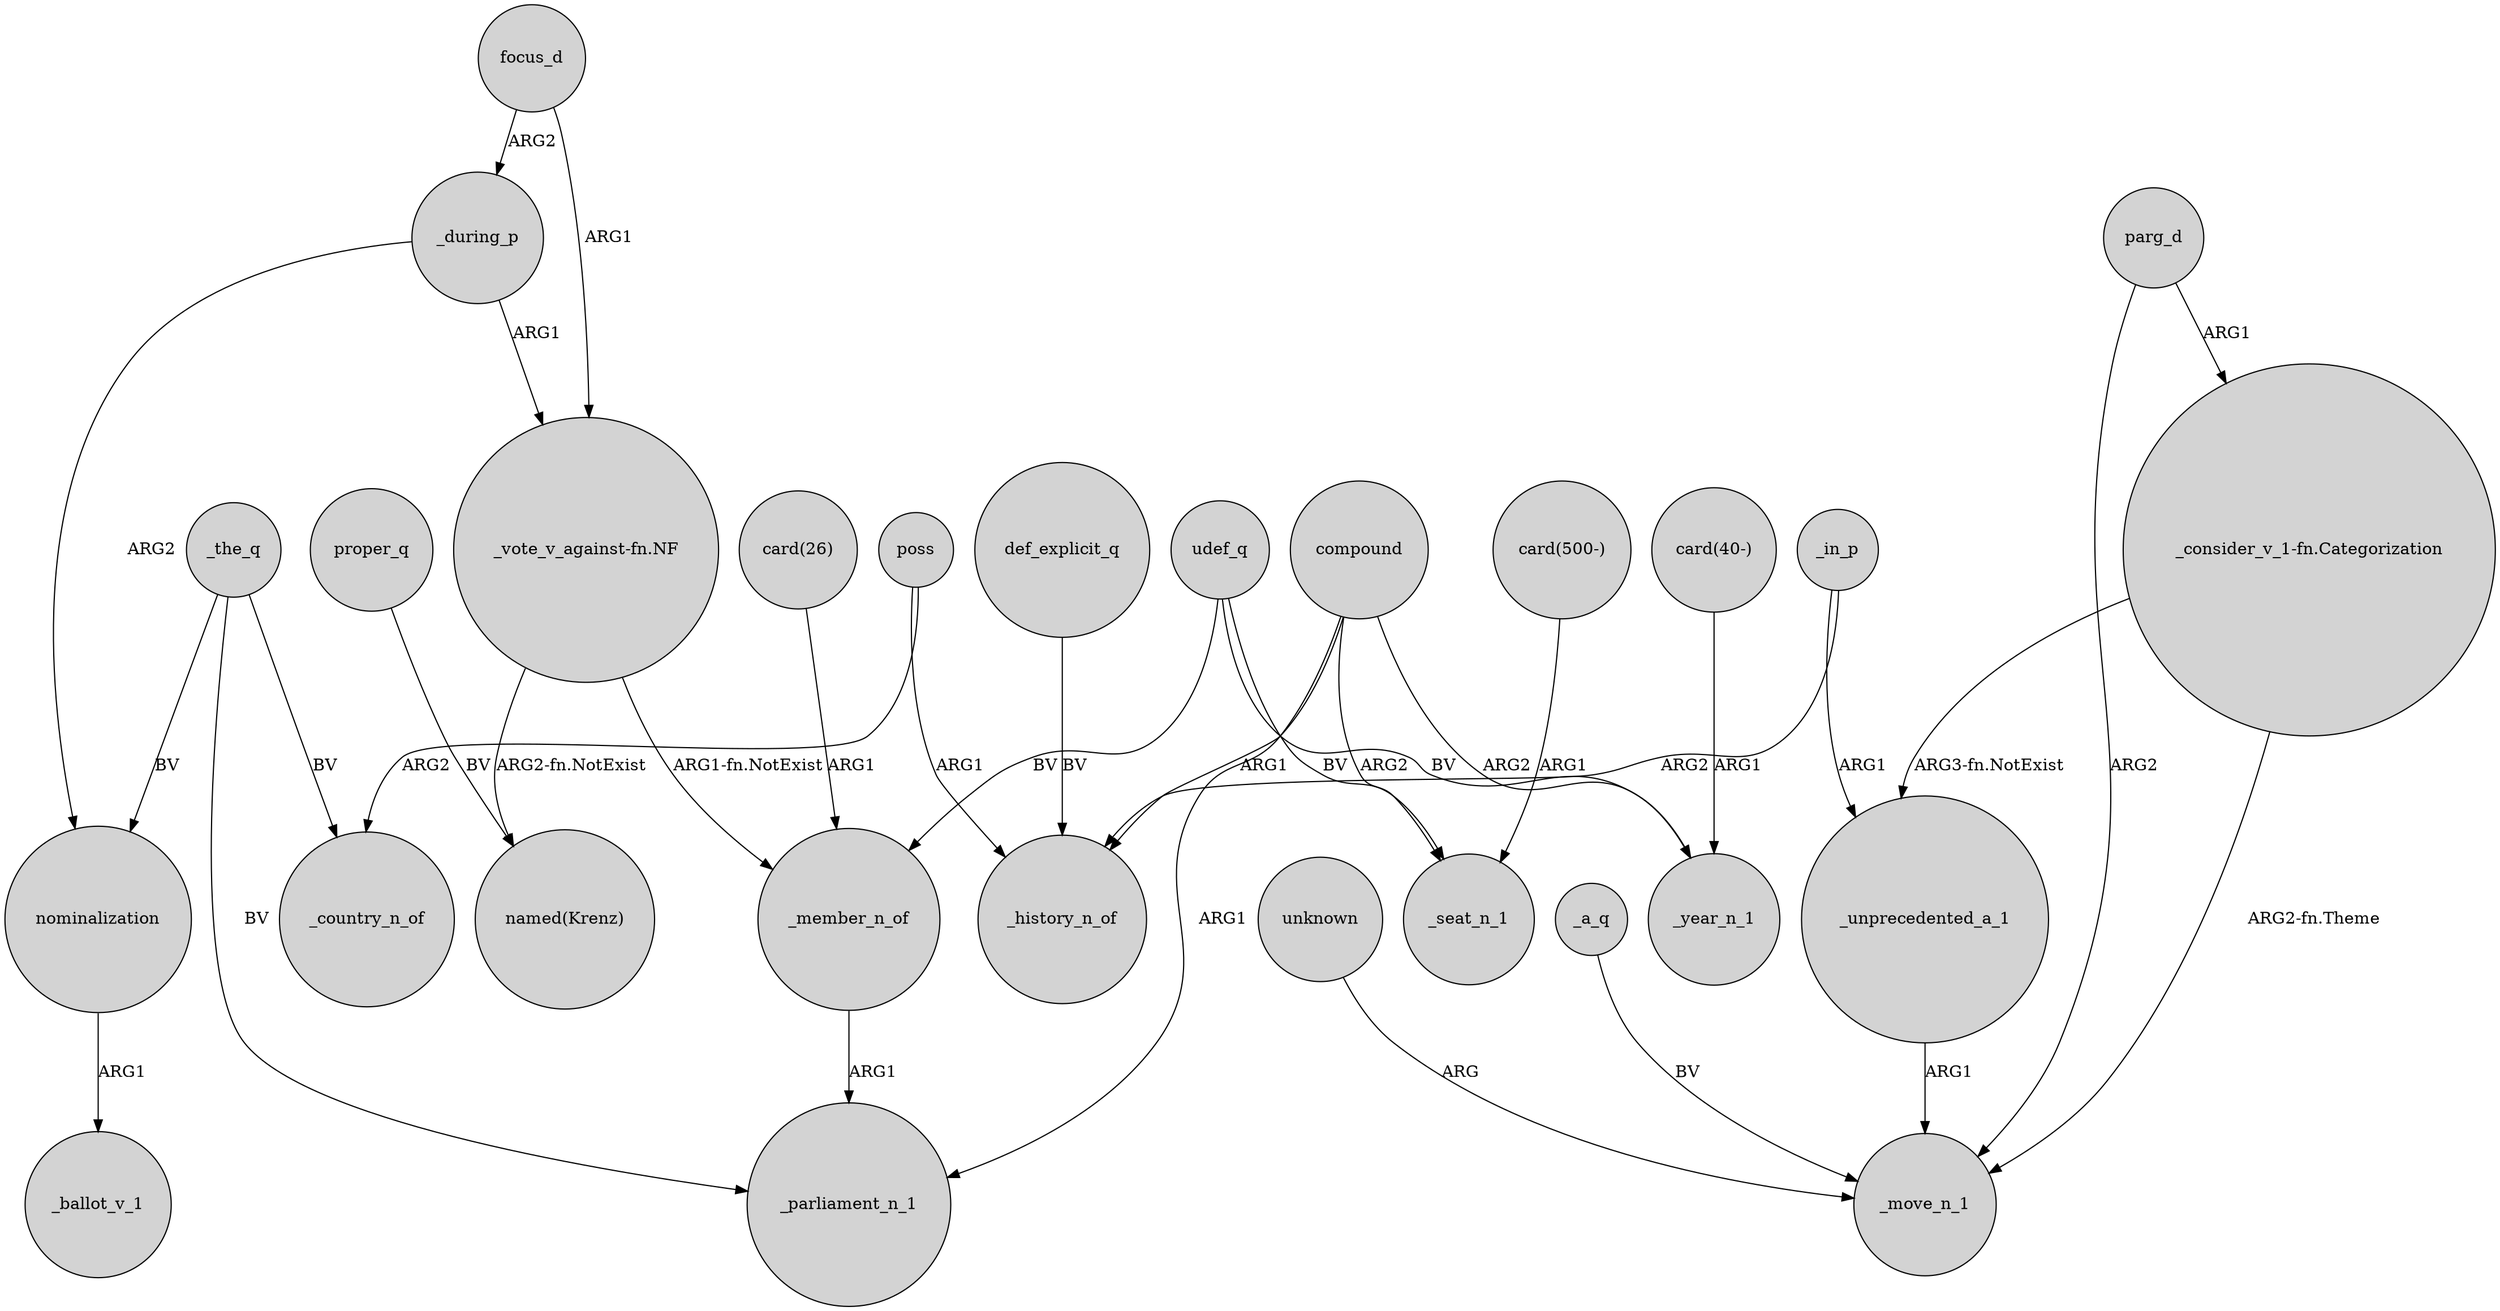 digraph {
	node [shape=circle style=filled]
	focus_d -> _during_p [label=ARG2]
	poss -> _country_n_of [label=ARG2]
	def_explicit_q -> _history_n_of [label=BV]
	compound -> _history_n_of [label=ARG1]
	"_consider_v_1-fn.Categorization" -> _unprecedented_a_1 [label="ARG3-fn.NotExist"]
	"_consider_v_1-fn.Categorization" -> _move_n_1 [label="ARG2-fn.Theme"]
	_in_p -> _unprecedented_a_1 [label=ARG1]
	proper_q -> "named(Krenz)" [label=BV]
	_the_q -> _parliament_n_1 [label=BV]
	parg_d -> "_consider_v_1-fn.Categorization" [label=ARG1]
	_during_p -> "_vote_v_against-fn.NF" [label=ARG1]
	focus_d -> "_vote_v_against-fn.NF" [label=ARG1]
	"card(500-)" -> _seat_n_1 [label=ARG1]
	_the_q -> _country_n_of [label=BV]
	_member_n_of -> _parliament_n_1 [label=ARG1]
	_during_p -> nominalization [label=ARG2]
	nominalization -> _ballot_v_1 [label=ARG1]
	_in_p -> _history_n_of [label=ARG2]
	_unprecedented_a_1 -> _move_n_1 [label=ARG1]
	udef_q -> _member_n_of [label=BV]
	poss -> _history_n_of [label=ARG1]
	unknown -> _move_n_1 [label=ARG]
	_a_q -> _move_n_1 [label=BV]
	"_vote_v_against-fn.NF" -> _member_n_of [label="ARG1-fn.NotExist"]
	compound -> _parliament_n_1 [label=ARG1]
	parg_d -> _move_n_1 [label=ARG2]
	compound -> _seat_n_1 [label=ARG2]
	udef_q -> _year_n_1 [label=BV]
	"card(40-)" -> _year_n_1 [label=ARG1]
	udef_q -> _seat_n_1 [label=BV]
	"_vote_v_against-fn.NF" -> "named(Krenz)" [label="ARG2-fn.NotExist"]
	"card(26)" -> _member_n_of [label=ARG1]
	compound -> _year_n_1 [label=ARG2]
	_the_q -> nominalization [label=BV]
}
